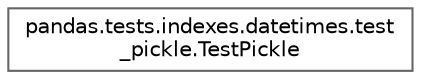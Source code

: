digraph "Graphical Class Hierarchy"
{
 // LATEX_PDF_SIZE
  bgcolor="transparent";
  edge [fontname=Helvetica,fontsize=10,labelfontname=Helvetica,labelfontsize=10];
  node [fontname=Helvetica,fontsize=10,shape=box,height=0.2,width=0.4];
  rankdir="LR";
  Node0 [id="Node000000",label="pandas.tests.indexes.datetimes.test\l_pickle.TestPickle",height=0.2,width=0.4,color="grey40", fillcolor="white", style="filled",URL="$d7/d60/classpandas_1_1tests_1_1indexes_1_1datetimes_1_1test__pickle_1_1TestPickle.html",tooltip=" "];
}
